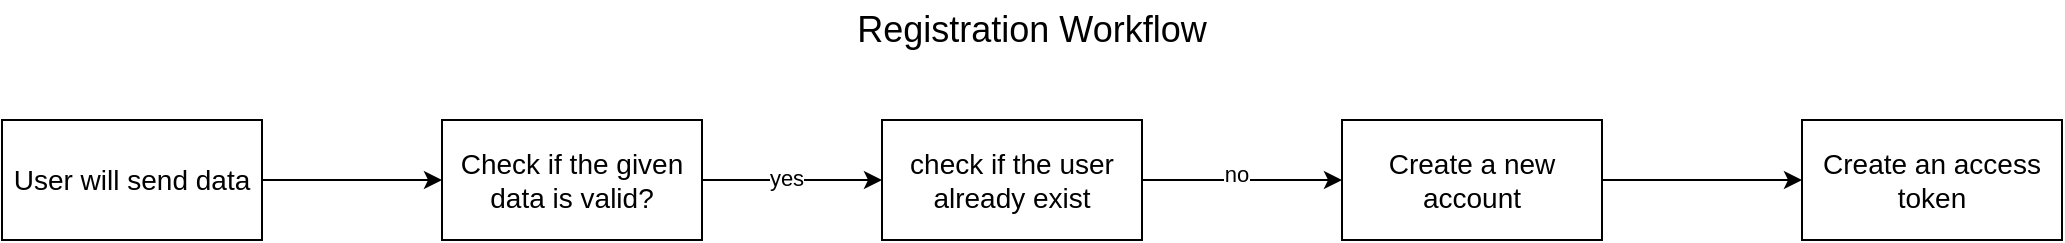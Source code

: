 <mxfile>
    <diagram id="5WBc51MErOo_P0Dh9tKj" name="Page-1">
        <mxGraphModel dx="1075" dy="563" grid="1" gridSize="10" guides="1" tooltips="1" connect="1" arrows="1" fold="1" page="1" pageScale="1" pageWidth="850" pageHeight="1100" math="0" shadow="0">
            <root>
                <mxCell id="0"/>
                <mxCell id="1" parent="0"/>
                <mxCell id="2" value="&lt;font style=&quot;font-size: 18px;&quot;&gt;Registration Workflow&lt;/font&gt;" style="text;html=1;strokeColor=none;fillColor=none;align=center;verticalAlign=middle;whiteSpace=wrap;rounded=0;" vertex="1" parent="1">
                    <mxGeometry x="780" y="80" width="190" height="30" as="geometry"/>
                </mxCell>
                <mxCell id="3" style="edgeStyle=orthogonalEdgeStyle;rounded=0;orthogonalLoop=1;jettySize=auto;html=1;exitX=1;exitY=0.5;exitDx=0;exitDy=0;entryX=0;entryY=0.5;entryDx=0;entryDy=0;" edge="1" parent="1" source="4" target="7">
                    <mxGeometry relative="1" as="geometry"/>
                </mxCell>
                <mxCell id="4" value="&lt;font style=&quot;font-size: 14px;&quot;&gt;User will send data&lt;/font&gt;" style="rounded=0;whiteSpace=wrap;html=1;" vertex="1" parent="1">
                    <mxGeometry x="360" y="140" width="130" height="60" as="geometry"/>
                </mxCell>
                <mxCell id="5" style="edgeStyle=orthogonalEdgeStyle;rounded=0;orthogonalLoop=1;jettySize=auto;html=1;exitX=1;exitY=0.5;exitDx=0;exitDy=0;entryX=0;entryY=0.5;entryDx=0;entryDy=0;" edge="1" parent="1" source="7" target="10">
                    <mxGeometry relative="1" as="geometry"/>
                </mxCell>
                <mxCell id="6" value="yes" style="edgeLabel;html=1;align=center;verticalAlign=middle;resizable=0;points=[];" connectable="0" vertex="1" parent="5">
                    <mxGeometry x="-0.071" y="1" relative="1" as="geometry">
                        <mxPoint as="offset"/>
                    </mxGeometry>
                </mxCell>
                <mxCell id="7" value="&lt;font style=&quot;font-size: 14px;&quot;&gt;Check if the given data is valid?&lt;/font&gt;" style="rounded=0;whiteSpace=wrap;html=1;" vertex="1" parent="1">
                    <mxGeometry x="580" y="140" width="130" height="60" as="geometry"/>
                </mxCell>
                <mxCell id="8" style="edgeStyle=orthogonalEdgeStyle;rounded=0;orthogonalLoop=1;jettySize=auto;html=1;entryX=0;entryY=0.5;entryDx=0;entryDy=0;" edge="1" parent="1" source="10" target="12">
                    <mxGeometry relative="1" as="geometry"/>
                </mxCell>
                <mxCell id="9" value="no" style="edgeLabel;html=1;align=center;verticalAlign=middle;resizable=0;points=[];" connectable="0" vertex="1" parent="8">
                    <mxGeometry x="-0.064" y="3" relative="1" as="geometry">
                        <mxPoint as="offset"/>
                    </mxGeometry>
                </mxCell>
                <mxCell id="10" value="&lt;font style=&quot;font-size: 14px;&quot;&gt;check if the user already exist&lt;/font&gt;" style="rounded=0;whiteSpace=wrap;html=1;" vertex="1" parent="1">
                    <mxGeometry x="800" y="140" width="130" height="60" as="geometry"/>
                </mxCell>
                <mxCell id="11" style="edgeStyle=orthogonalEdgeStyle;rounded=0;orthogonalLoop=1;jettySize=auto;html=1;entryX=0;entryY=0.5;entryDx=0;entryDy=0;" edge="1" parent="1" source="12" target="13">
                    <mxGeometry relative="1" as="geometry"/>
                </mxCell>
                <mxCell id="12" value="&lt;font style=&quot;font-size: 14px;&quot;&gt;Create a new account&lt;/font&gt;" style="rounded=0;whiteSpace=wrap;html=1;" vertex="1" parent="1">
                    <mxGeometry x="1030" y="140" width="130" height="60" as="geometry"/>
                </mxCell>
                <mxCell id="13" value="&lt;font style=&quot;font-size: 14px;&quot;&gt;Create an access token&lt;/font&gt;" style="rounded=0;whiteSpace=wrap;html=1;" vertex="1" parent="1">
                    <mxGeometry x="1260" y="140" width="130" height="60" as="geometry"/>
                </mxCell>
            </root>
        </mxGraphModel>
    </diagram>
</mxfile>